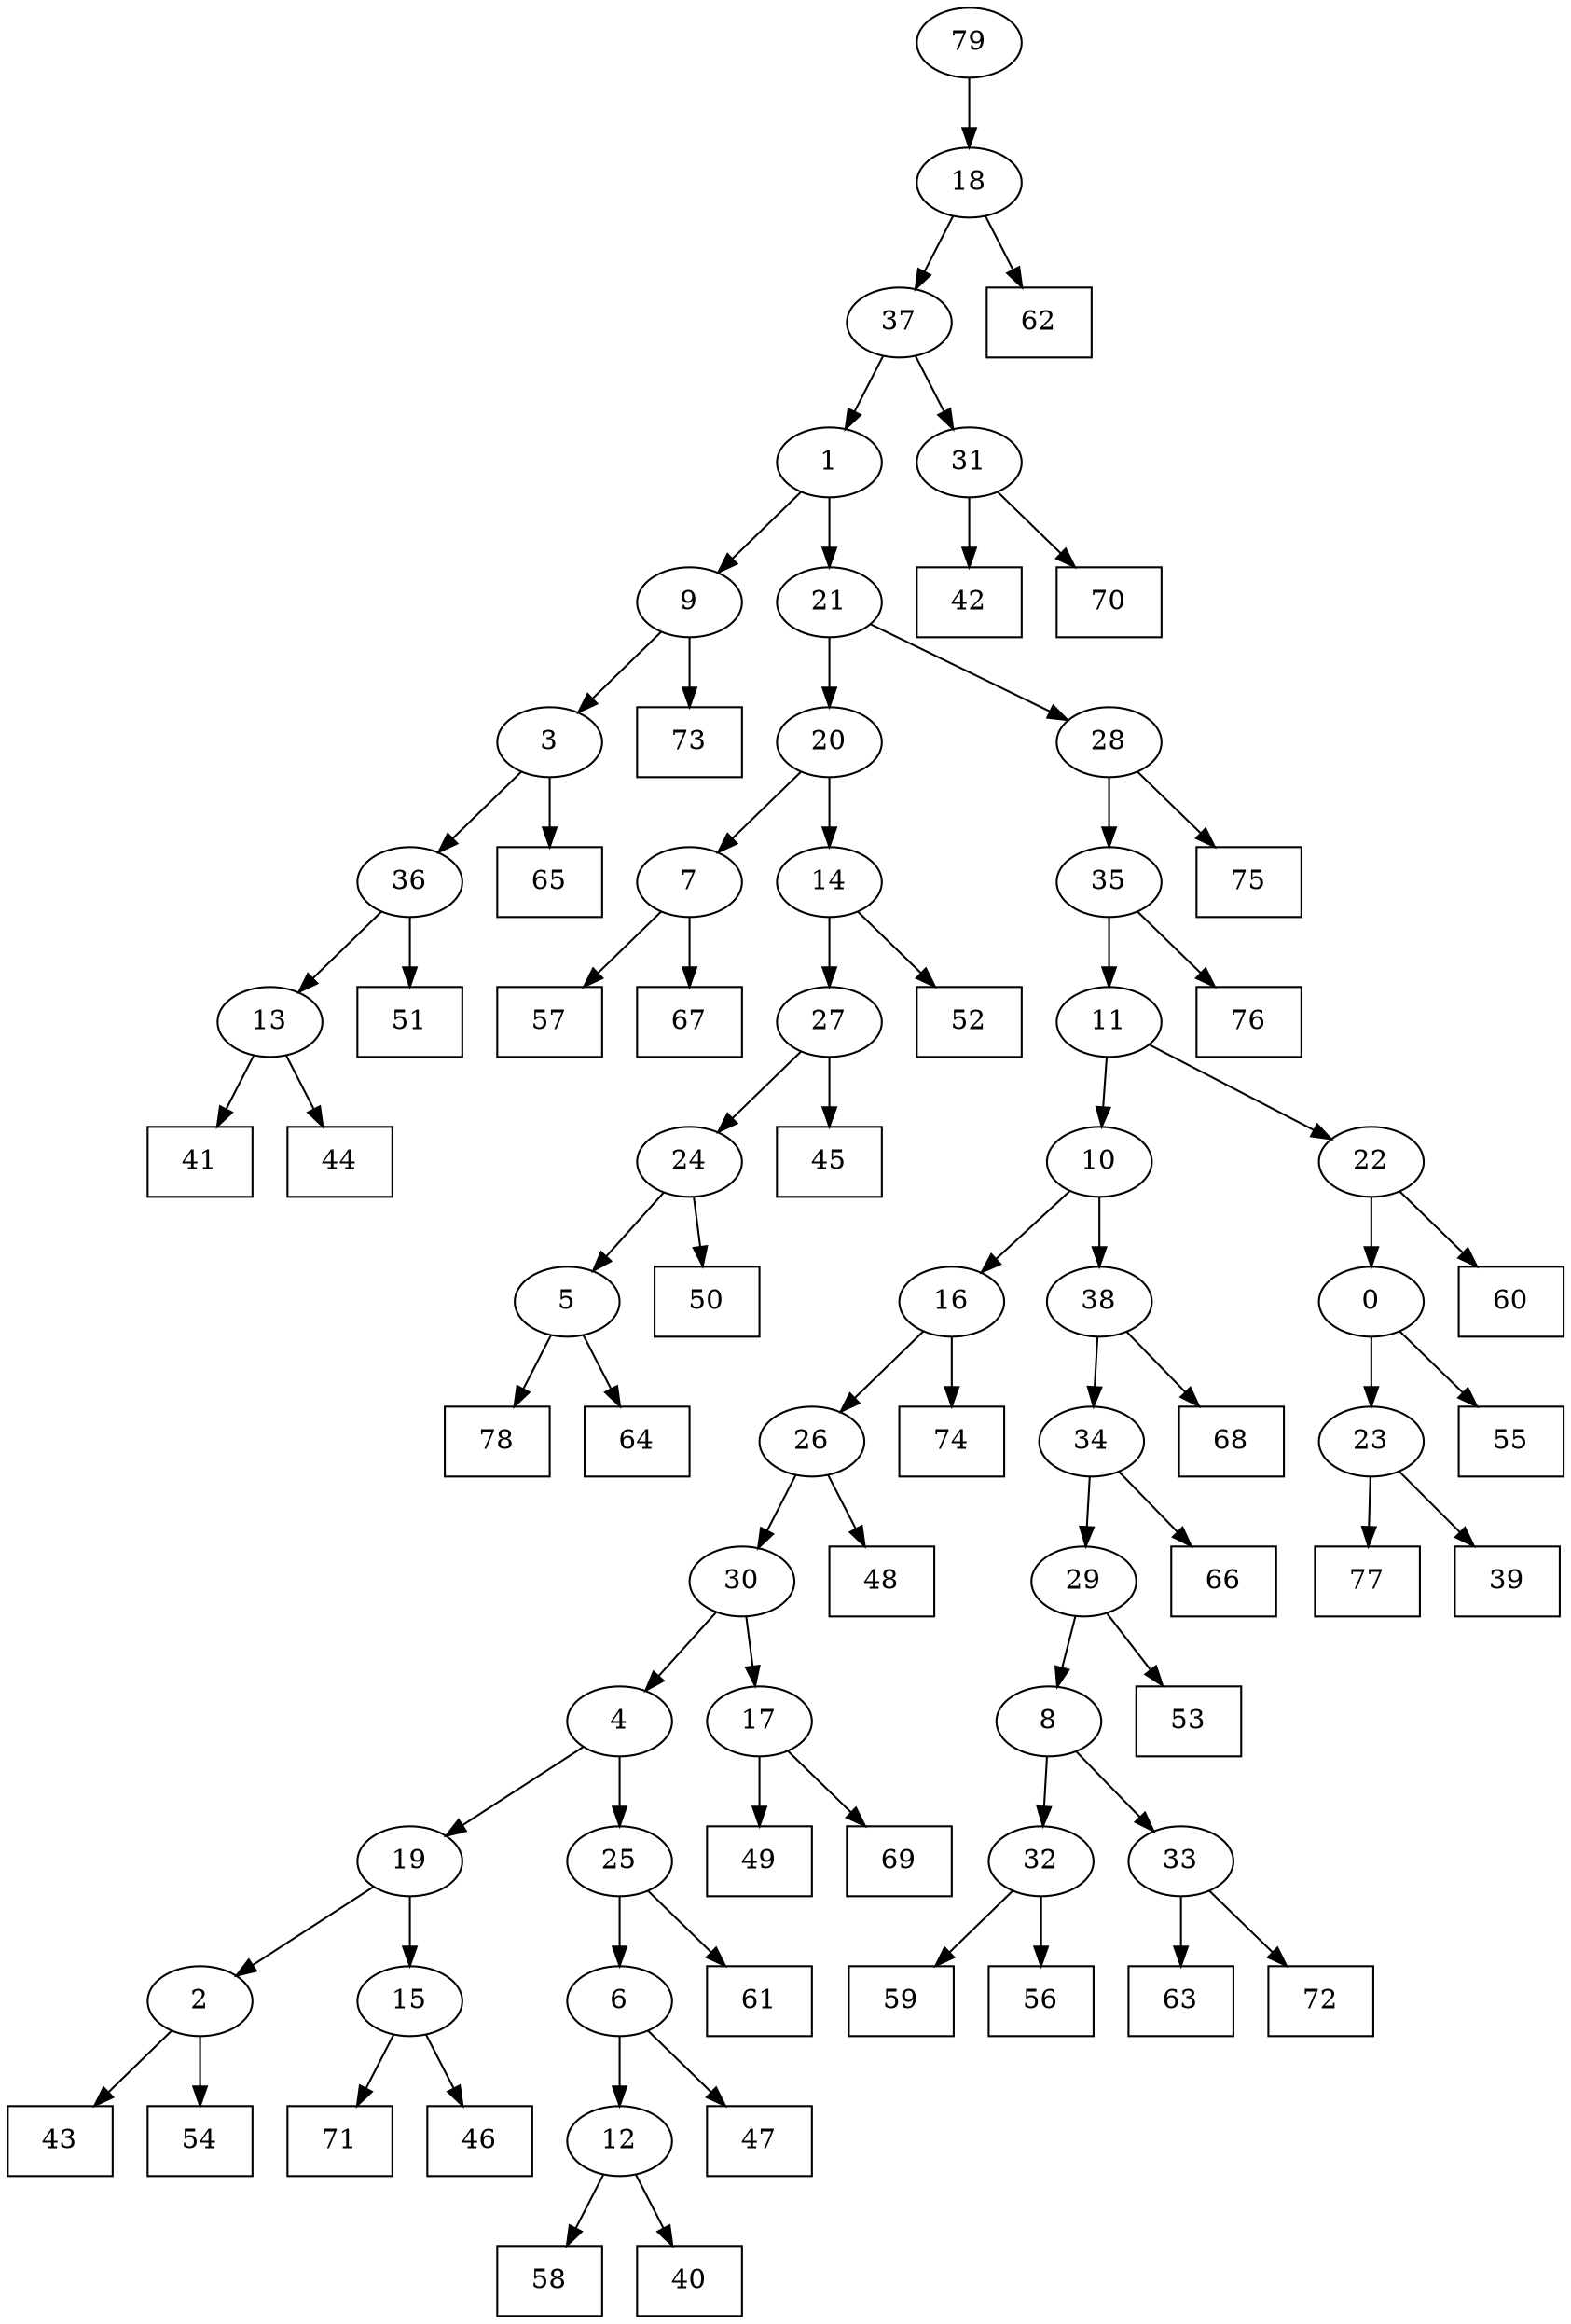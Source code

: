 digraph G {
0[label="0"];
1[label="1"];
2[label="2"];
3[label="3"];
4[label="4"];
5[label="5"];
6[label="6"];
7[label="7"];
8[label="8"];
9[label="9"];
10[label="10"];
11[label="11"];
12[label="12"];
13[label="13"];
14[label="14"];
15[label="15"];
16[label="16"];
17[label="17"];
18[label="18"];
19[label="19"];
20[label="20"];
21[label="21"];
22[label="22"];
23[label="23"];
24[label="24"];
25[label="25"];
26[label="26"];
27[label="27"];
28[label="28"];
29[label="29"];
30[label="30"];
31[label="31"];
32[label="32"];
33[label="33"];
34[label="34"];
35[label="35"];
36[label="36"];
37[label="37"];
38[label="38"];
39[shape=box,label="66"];
40[shape=box,label="78"];
41[shape=box,label="49"];
42[shape=box,label="76"];
43[shape=box,label="41"];
44[shape=box,label="60"];
45[shape=box,label="77"];
46[shape=box,label="52"];
47[shape=box,label="57"];
48[shape=box,label="58"];
49[shape=box,label="50"];
50[shape=box,label="59"];
51[shape=box,label="53"];
52[shape=box,label="68"];
53[shape=box,label="39"];
54[shape=box,label="47"];
55[shape=box,label="67"];
56[shape=box,label="42"];
57[shape=box,label="63"];
58[shape=box,label="51"];
59[shape=box,label="43"];
60[shape=box,label="40"];
61[shape=box,label="61"];
62[shape=box,label="70"];
63[shape=box,label="45"];
64[shape=box,label="44"];
65[shape=box,label="48"];
66[shape=box,label="65"];
67[shape=box,label="74"];
68[shape=box,label="71"];
69[shape=box,label="69"];
70[shape=box,label="54"];
71[shape=box,label="55"];
72[shape=box,label="46"];
73[shape=box,label="62"];
74[shape=box,label="73"];
75[shape=box,label="72"];
76[shape=box,label="64"];
77[shape=box,label="75"];
78[shape=box,label="56"];
79[label="79"];
32->78 ;
15->72 ;
6->54 ;
0->71 ;
16->67 ;
7->47 ;
17->69 ;
18->73 ;
13->64 ;
8->32 ;
32->50 ;
5->76 ;
29->51 ;
33->57 ;
23->53 ;
34->39 ;
5->40 ;
31->56 ;
17->41 ;
31->62 ;
29->8 ;
28->77 ;
24->49 ;
1->21 ;
22->44 ;
30->17 ;
0->23 ;
35->11 ;
38->34 ;
34->29 ;
36->58 ;
19->15 ;
22->0 ;
2->59 ;
37->31 ;
2->70 ;
26->65 ;
25->6 ;
16->26 ;
26->30 ;
33->75 ;
20->14 ;
14->46 ;
8->33 ;
20->7 ;
7->55 ;
18->37 ;
9->3 ;
3->66 ;
35->42 ;
4->25 ;
25->61 ;
11->10 ;
10->16 ;
23->45 ;
21->28 ;
28->35 ;
79->18 ;
9->74 ;
3->36 ;
37->1 ;
1->9 ;
12->60 ;
10->38 ;
38->52 ;
11->22 ;
30->4 ;
4->19 ;
19->2 ;
36->13 ;
13->43 ;
27->24 ;
24->5 ;
21->20 ;
14->27 ;
27->63 ;
15->68 ;
6->12 ;
12->48 ;
}
